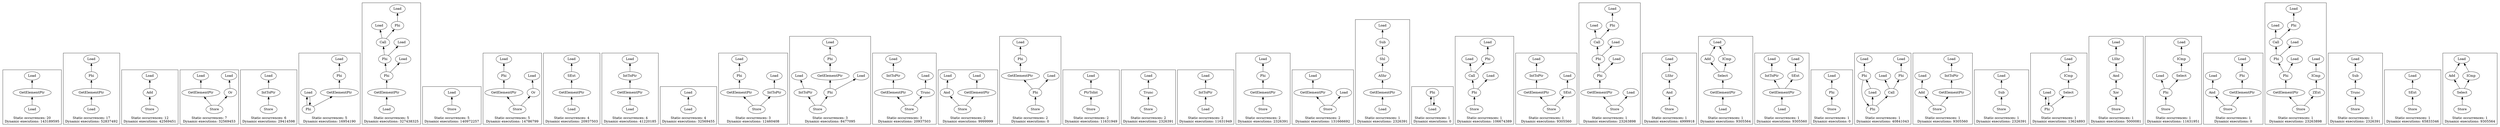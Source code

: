 strict digraph {
rankdir=BT
subgraph {
"0_87" [label="GetElementPtr"]
"0_86" [label="Load"]
"0_87" -> "0_86"
"0_88" [label="Load"]
"0_88" -> "0_87"
cluster=true
label="Static occurrences: 20\nDynamic executions: 143189595"
}
subgraph {
"1_146" [label="GetElementPtr"]
"1_141" [label="Phi"]
"1_146" -> "1_141"
"1_147" [label="Load"]
"1_147" -> "1_146"
"1_139" [label="Load"]
"1_141" -> "1_139"
cluster=true
label="Static occurrences: 17\nDynamic executions: 52837492"
}
subgraph {
"2_34" [label="Add"]
"2_33" [label="Load"]
"2_34" -> "2_33"
"2_35" [label="Store"]
"2_35" -> "2_34"
cluster=true
label="Static occurrences: 12\nDynamic executions: 42569451"
}
subgraph {
"3_106" [label="GetElementPtr"]
"3_105" [label="Load"]
"3_106" -> "3_105"
"3_108" [label="Or"]
"3_107" [label="Load"]
"3_108" -> "3_107"
"3_109" [label="Store"]
"3_109" -> "3_106"
"3_109" -> "3_108"
cluster=true
label="Static occurrences: 7\nDynamic executions: 32569453"
}
subgraph {
"4_372" [label="IntToPtr"]
"4_369" [label="Load"]
"4_372" -> "4_369"
"4_397" [label="Store"]
"4_397" -> "4_372"
cluster=true
label="Static occurrences: 6\nDynamic executions: 29414598"
}
subgraph {
"5_181" [label="GetElementPtr"]
"5_169" [label="Phi"]
"5_181" -> "5_169"
"5_200" [label="Load"]
"5_199" [label="Phi"]
"5_200" -> "5_199"
"5_199" -> "5_181"
"5_199" -> "5_200"
"5_167" [label="Load"]
"5_169" -> "5_167"
cluster=true
label="Static occurrences: 5\nDynamic executions: 16954190"
}
subgraph {
"6_89" [label="Call"]
"6_88" [label="Load"]
"6_89" -> "6_88"
"6_59" [label="Phi"]
"6_89" -> "6_59"
"6_48" [label="GetElementPtr"]
"6_47" [label="Phi"]
"6_48" -> "6_47"
"6_49" [label="Load"]
"6_49" -> "6_48"
"6_100" [label="Phi"]
"6_100" -> "6_89"
"6_52" [label="Load"]
"6_59" -> "6_52"
"6_98" [label="Load"]
"6_100" -> "6_98"
"6_44" [label="Load"]
"6_47" -> "6_44"
"6_47" -> "6_100"
cluster=true
label="Static occurrences: 5\nDynamic executions: 327438325"
}
subgraph {
"7_5" [label="Store"]
"7_4" [label="Load"]
"7_5" -> "7_4"
cluster=true
label="Static occurrences: 5\nDynamic executions: 140972257"
}
subgraph {
"8_186" [label="GetElementPtr"]
"8_169" [label="Phi"]
"8_186" -> "8_169"
"8_188" [label="Or"]
"8_187" [label="Load"]
"8_188" -> "8_187"
"8_167" [label="Load"]
"8_169" -> "8_167"
"8_189" [label="Store"]
"8_189" -> "8_186"
"8_189" -> "8_188"
cluster=true
label="Static occurrences: 5\nDynamic executions: 14786799"
}
subgraph {
"9_166" [label="GetElementPtr"]
"9_165" [label="SExt"]
"9_166" -> "9_165"
"9_167" [label="Load"]
"9_167" -> "9_166"
"9_161" [label="Load"]
"9_165" -> "9_161"
cluster=true
label="Static occurrences: 4\nDynamic executions: 20937503"
}
subgraph {
"10_373" [label="GetElementPtr"]
"10_372" [label="IntToPtr"]
"10_373" -> "10_372"
"10_369" [label="Load"]
"10_372" -> "10_369"
"10_374" [label="Load"]
"10_374" -> "10_373"
cluster=true
label="Static occurrences: 4\nDynamic executions: 41220185"
}
subgraph {
"11_53" [label="Load"]
"11_52" [label="Load"]
"11_53" -> "11_52"
cluster=true
label="Static occurrences: 4\nDynamic executions: 32569455"
}
subgraph {
"12_401" [label="GetElementPtr"]
"12_389" [label="Phi"]
"12_401" -> "12_389"
"12_372" [label="IntToPtr"]
"12_369" [label="Load"]
"12_372" -> "12_369"
"12_387" [label="Load"]
"12_389" -> "12_387"
"12_405" [label="Store"]
"12_405" -> "12_401"
"12_405" -> "12_372"
cluster=true
label="Static occurrences: 3\nDynamic executions: 12460408"
}
subgraph {
"13_401" [label="GetElementPtr"]
"13_389" [label="Phi"]
"13_401" -> "13_389"
"13_372" [label="IntToPtr"]
"13_369" [label="Load"]
"13_372" -> "13_369"
"13_419" [label="Phi"]
"13_419" -> "13_401"
"13_420" [label="Load"]
"13_419" -> "13_420"
"13_387" [label="Load"]
"13_389" -> "13_387"
"13_423" [label="Store"]
"13_423" -> "13_372"
"13_423" -> "13_419"
cluster=true
label="Static occurrences: 3\nDynamic executions: 8477095"
}
subgraph {
"14_380" [label="GetElementPtr"]
"14_372" [label="IntToPtr"]
"14_380" -> "14_372"
"14_369" [label="Load"]
"14_372" -> "14_369"
"14_400" [label="Store"]
"14_400" -> "14_380"
"14_399" [label="Trunc"]
"14_400" -> "14_399"
"14_398" [label="Load"]
"14_399" -> "14_398"
cluster=true
label="Static occurrences: 3\nDynamic executions: 20937503"
}
subgraph {
"15_246" [label="And"]
"15_245" [label="Load"]
"15_246" -> "15_245"
"15_244" [label="GetElementPtr"]
"15_239" [label="Load"]
"15_244" -> "15_239"
"15_247" [label="Store"]
"15_247" -> "15_246"
"15_247" -> "15_244"
cluster=true
label="Static occurrences: 2\nDynamic executions: 9999999"
}
subgraph {
"16_181" [label="GetElementPtr"]
"16_169" [label="Phi"]
"16_181" -> "16_169"
"16_199" [label="Phi"]
"16_199" -> "16_181"
"16_200" [label="Load"]
"16_199" -> "16_200"
"16_167" [label="Load"]
"16_169" -> "16_167"
"16_203" [label="Store"]
"16_203" -> "16_199"
cluster=true
label="Static occurrences: 2\nDynamic executions: 0"
}
subgraph {
"17_378" [label="PtrToInt"]
"17_377" [label="Load"]
"17_378" -> "17_377"
"17_379" [label="Store"]
"17_379" -> "17_378"
cluster=true
label="Static occurrences: 2\nDynamic executions: 11631949"
}
subgraph {
"18_180" [label="Store"]
"18_179" [label="Trunc"]
"18_180" -> "18_179"
"18_178" [label="Load"]
"18_179" -> "18_178"
cluster=true
label="Static occurrences: 2\nDynamic executions: 2326391"
}
subgraph {
"19_372" [label="IntToPtr"]
"19_369" [label="Load"]
"19_372" -> "19_369"
"19_377" [label="Load"]
"19_377" -> "19_372"
cluster=true
label="Static occurrences: 2\nDynamic executions: 11631949"
}
subgraph {
"20_181" [label="GetElementPtr"]
"20_169" [label="Phi"]
"20_181" -> "20_169"
"20_167" [label="Load"]
"20_169" -> "20_167"
"20_185" [label="Store"]
"20_185" -> "20_181"
cluster=true
label="Static occurrences: 2\nDynamic executions: 2326391"
}
subgraph {
"21_92" [label="GetElementPtr"]
"21_91" [label="Load"]
"21_92" -> "21_91"
"21_93" [label="Store"]
"21_93" -> "21_92"
"21_90" [label="Load"]
"21_93" -> "21_90"
cluster=true
label="Static occurrences: 2\nDynamic executions: 131666692"
}
subgraph {
"22_311" [label="AShr"]
"22_310" [label="Shl"]
"22_311" -> "22_310"
"22_312" [label="GetElementPtr"]
"22_312" -> "22_311"
"22_313" [label="Load"]
"22_313" -> "22_312"
"22_286" [label="Sub"]
"22_310" -> "22_286"
"22_285" [label="Load"]
"22_286" -> "22_285"
cluster=true
label="Static occurrences: 1\nDynamic executions: 2326391"
}
subgraph {
"23_212" [label="Load"]
"23_211" [label="Phi"]
"23_212" -> "23_211"
"23_211" -> "23_212"
cluster=true
label="Static occurrences: 1\nDynamic executions: 0"
}
subgraph {
"24_89" [label="Call"]
"24_88" [label="Load"]
"24_89" -> "24_88"
"24_59" [label="Phi"]
"24_89" -> "24_59"
"24_100" [label="Phi"]
"24_100" -> "24_89"
"24_52" [label="Load"]
"24_59" -> "24_52"
"24_98" [label="Load"]
"24_100" -> "24_98"
"24_101" [label="Store"]
"24_101" -> "24_100"
cluster=true
label="Static occurrences: 1\nDynamic executions: 106674389"
}
subgraph {
"25_438" [label="GetElementPtr"]
"25_430" [label="IntToPtr"]
"25_438" -> "25_430"
"25_427" [label="Load"]
"25_430" -> "25_427"
"25_437" [label="SExt"]
"25_436" [label="Load"]
"25_437" -> "25_436"
"25_439" [label="Store"]
"25_439" -> "25_438"
"25_439" -> "25_437"
cluster=true
label="Static occurrences: 1\nDynamic executions: 9305560"
}
subgraph {
"26_89" [label="Call"]
"26_88" [label="Load"]
"26_89" -> "26_88"
"26_59" [label="Phi"]
"26_89" -> "26_59"
"26_51" [label="GetElementPtr"]
"26_47" [label="Phi"]
"26_51" -> "26_47"
"26_100" [label="Phi"]
"26_100" -> "26_89"
"26_52" [label="Load"]
"26_59" -> "26_52"
"26_98" [label="Load"]
"26_100" -> "26_98"
"26_44" [label="Load"]
"26_47" -> "26_44"
"26_47" -> "26_100"
"26_54" [label="Store"]
"26_54" -> "26_51"
"26_53" [label="Load"]
"26_54" -> "26_53"
cluster=true
label="Static occurrences: 1\nDynamic executions: 23263898"
}
subgraph {
"27_236" [label="And"]
"27_235" [label="LShr"]
"27_236" -> "27_235"
"27_232" [label="Load"]
"27_235" -> "27_232"
"27_238" [label="Store"]
"27_238" -> "27_236"
cluster=true
label="Static occurrences: 1\nDynamic executions: 4999918"
}
subgraph {
"28_296" [label="Add"]
"28_295" [label="Load"]
"28_296" -> "28_295"
"28_300" [label="GetElementPtr"]
"28_298" [label="Select"]
"28_300" -> "28_298"
"28_297" [label="ICmp"]
"28_297" -> "28_295"
"28_301" [label="Load"]
"28_301" -> "28_300"
"28_298" -> "28_296"
"28_298" -> "28_297"
cluster=true
label="Static occurrences: 1\nDynamic executions: 9305564"
}
subgraph {
"29_435" [label="GetElementPtr"]
"29_372" [label="IntToPtr"]
"29_435" -> "29_372"
"29_434" [label="SExt"]
"29_435" -> "29_434"
"29_369" [label="Load"]
"29_372" -> "29_369"
"29_436" [label="Load"]
"29_436" -> "29_435"
"29_374" [label="Load"]
"29_434" -> "29_374"
cluster=true
label="Static occurrences: 1\nDynamic executions: 9305560"
}
subgraph {
"30_211" [label="Phi"]
"30_212" [label="Load"]
"30_211" -> "30_212"
"30_215" [label="Store"]
"30_215" -> "30_211"
cluster=true
label="Static occurrences: 1\nDynamic executions: 0"
}
subgraph {
"31_89" [label="Call"]
"31_88" [label="Load"]
"31_89" -> "31_88"
"31_59" [label="Phi"]
"31_89" -> "31_59"
"31_98" [label="Load"]
"31_47" [label="Phi"]
"31_98" -> "31_47"
"31_100" [label="Phi"]
"31_100" -> "31_89"
"31_52" [label="Load"]
"31_59" -> "31_52"
"31_100" -> "31_98"
"31_44" [label="Load"]
"31_47" -> "31_44"
"31_47" -> "31_100"
cluster=true
label="Static occurrences: 1\nDynamic executions: 40841043"
}
subgraph {
"32_440" [label="Add"]
"32_374" [label="Load"]
"32_440" -> "32_374"
"32_373" [label="GetElementPtr"]
"32_372" [label="IntToPtr"]
"32_373" -> "32_372"
"32_369" [label="Load"]
"32_372" -> "32_369"
"32_441" [label="Store"]
"32_441" -> "32_440"
"32_441" -> "32_373"
cluster=true
label="Static occurrences: 1\nDynamic executions: 9305560"
}
subgraph {
"33_287" [label="Store"]
"33_286" [label="Sub"]
"33_287" -> "33_286"
"33_285" [label="Load"]
"33_286" -> "33_285"
cluster=true
label="Static occurrences: 1\nDynamic executions: 2326391"
}
subgraph {
"34_359" [label="ICmp"]
"34_358" [label="Load"]
"34_359" -> "34_358"
"34_364" [label="Load"]
"34_363" [label="Phi"]
"34_364" -> "34_363"
"34_363" -> "34_364"
"34_360" [label="Select"]
"34_363" -> "34_360"
"34_360" -> "34_359"
cluster=true
label="Static occurrences: 1\nDynamic executions: 13624893"
}
subgraph {
"35_236" [label="And"]
"35_235" [label="LShr"]
"35_236" -> "35_235"
"35_232" [label="Load"]
"35_235" -> "35_232"
"35_257" [label="Store"]
"35_256" [label="Xor"]
"35_257" -> "35_256"
"35_256" -> "35_236"
cluster=true
label="Static occurrences: 1\nDynamic executions: 5000081"
}
subgraph {
"36_359" [label="ICmp"]
"36_358" [label="Load"]
"36_359" -> "36_358"
"36_363" [label="Phi"]
"36_364" [label="Load"]
"36_363" -> "36_364"
"36_360" [label="Select"]
"36_363" -> "36_360"
"36_360" -> "36_359"
"36_367" [label="Store"]
"36_367" -> "36_363"
cluster=true
label="Static occurrences: 1\nDynamic executions: 11631951"
}
subgraph {
"37_148" [label="And"]
"37_147" [label="Load"]
"37_148" -> "37_147"
"37_146" [label="GetElementPtr"]
"37_141" [label="Phi"]
"37_146" -> "37_141"
"37_139" [label="Load"]
"37_141" -> "37_139"
"37_149" [label="Store"]
"37_149" -> "37_148"
"37_149" -> "37_146"
cluster=true
label="Static occurrences: 1\nDynamic executions: 0"
}
subgraph {
"38_89" [label="Call"]
"38_88" [label="Load"]
"38_89" -> "38_88"
"38_59" [label="Phi"]
"38_89" -> "38_59"
"38_48" [label="GetElementPtr"]
"38_47" [label="Phi"]
"38_48" -> "38_47"
"38_55" [label="ICmp"]
"38_53" [label="Load"]
"38_55" -> "38_53"
"38_100" [label="Phi"]
"38_100" -> "38_89"
"38_52" [label="Load"]
"38_59" -> "38_52"
"38_98" [label="Load"]
"38_100" -> "38_98"
"38_44" [label="Load"]
"38_47" -> "38_44"
"38_47" -> "38_100"
"38_57" [label="Store"]
"38_57" -> "38_48"
"38_56" [label="ZExt"]
"38_57" -> "38_56"
"38_56" -> "38_55"
cluster=true
label="Static occurrences: 1\nDynamic executions: 23263898"
}
subgraph {
"39_290" [label="Store"]
"39_288" [label="Trunc"]
"39_290" -> "39_288"
"39_286" [label="Sub"]
"39_285" [label="Load"]
"39_286" -> "39_285"
"39_288" -> "39_286"
cluster=true
label="Static occurrences: 1\nDynamic executions: 2326391"
}
subgraph {
"40_62" [label="SExt"]
"40_61" [label="Load"]
"40_62" -> "40_61"
"40_63" [label="Store"]
"40_63" -> "40_62"
cluster=true
label="Static occurrences: 1\nDynamic executions: 65833346"
}
subgraph {
"41_296" [label="Add"]
"41_295" [label="Load"]
"41_296" -> "41_295"
"41_297" [label="ICmp"]
"41_297" -> "41_295"
"41_298" [label="Select"]
"41_298" -> "41_296"
"41_298" -> "41_297"
"41_299" [label="Store"]
"41_299" -> "41_298"
cluster=true
label="Static occurrences: 1\nDynamic executions: 9305564"
}
}
